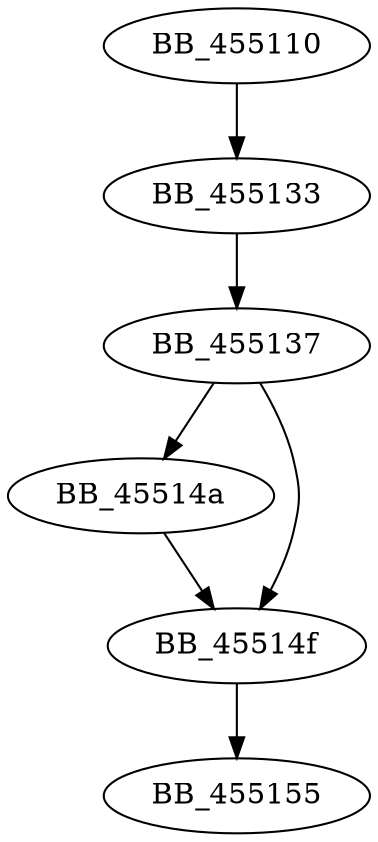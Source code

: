DiGraph sub_455110{
BB_455110->BB_455133
BB_455133->BB_455137
BB_455137->BB_45514a
BB_455137->BB_45514f
BB_45514a->BB_45514f
BB_45514f->BB_455155
}
